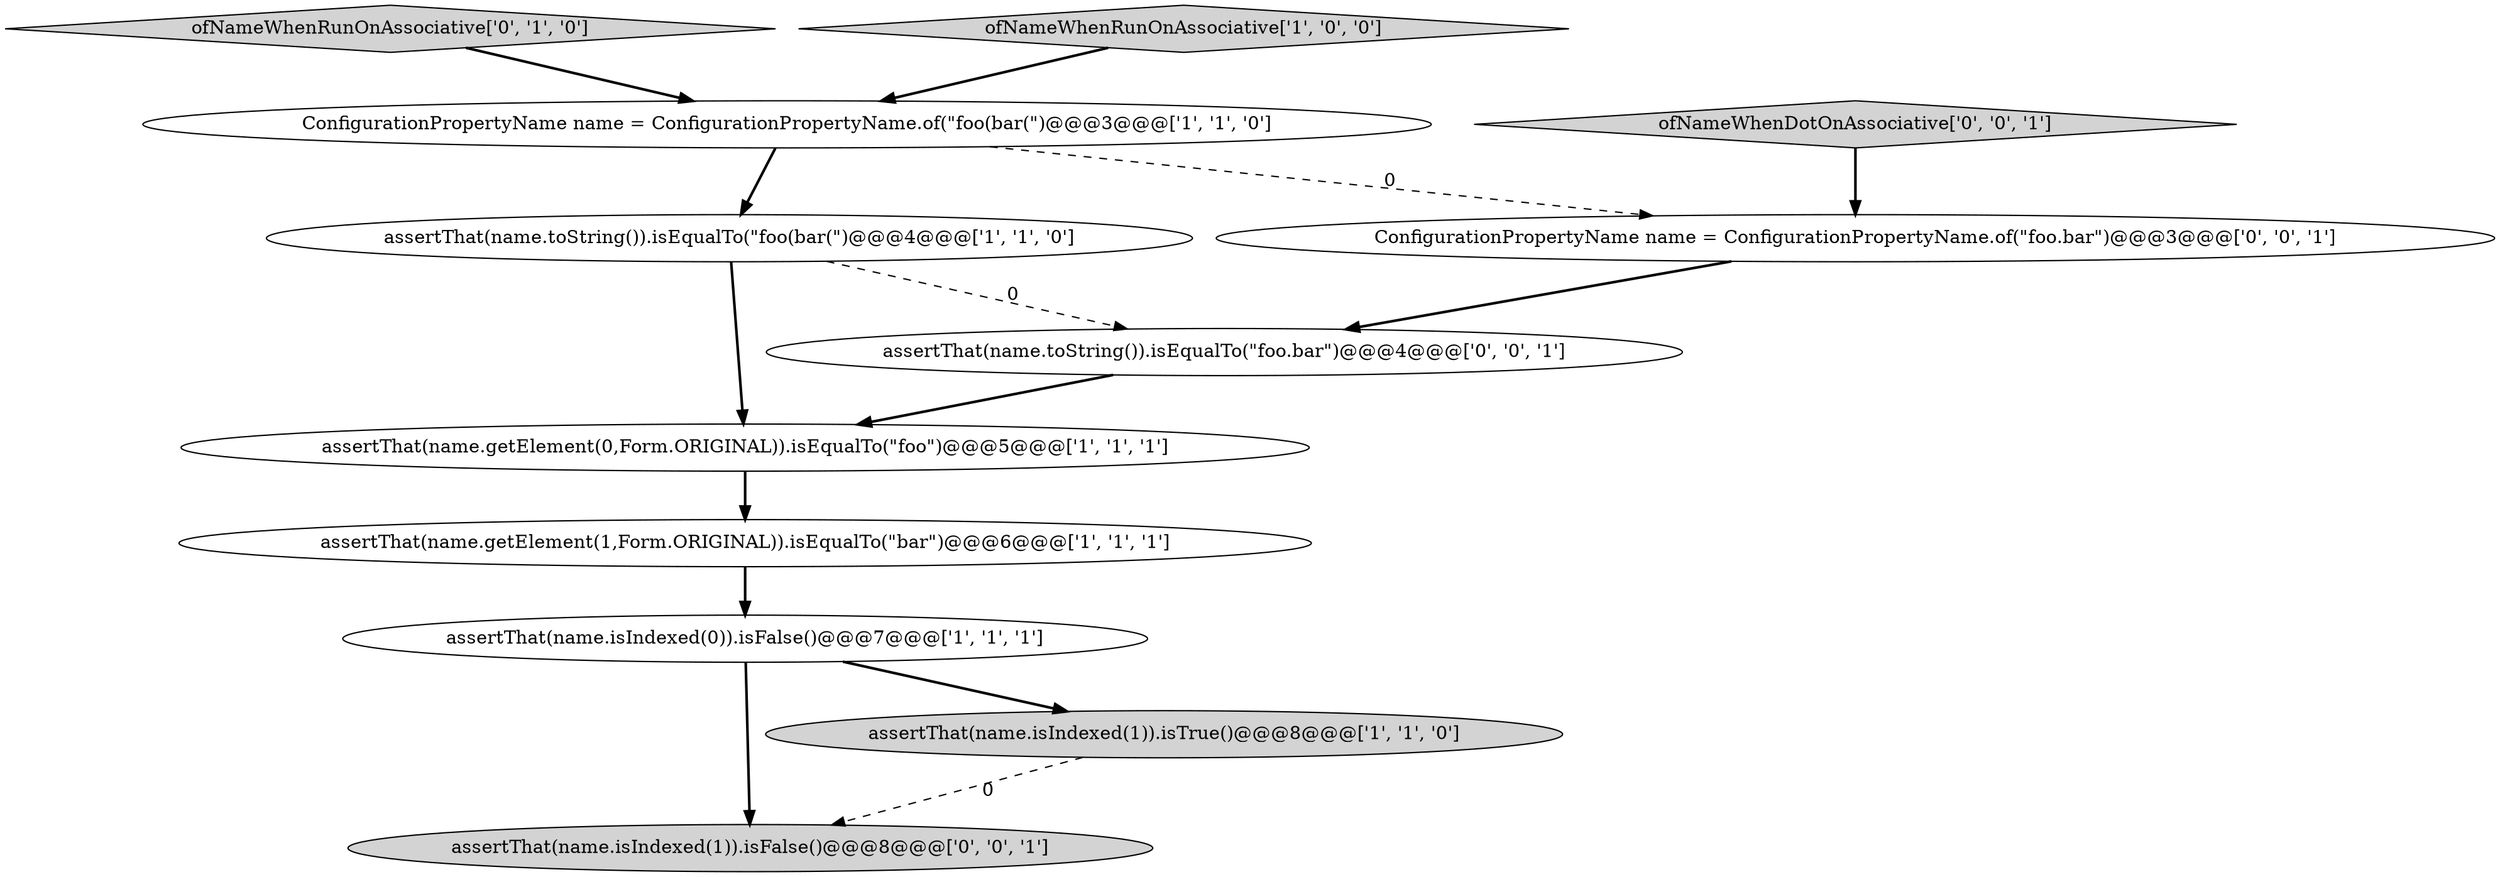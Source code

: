 digraph {
7 [style = filled, label = "ofNameWhenRunOnAssociative['0', '1', '0']", fillcolor = lightgray, shape = diamond image = "AAA0AAABBB2BBB"];
8 [style = filled, label = "assertThat(name.isIndexed(1)).isFalse()@@@8@@@['0', '0', '1']", fillcolor = lightgray, shape = ellipse image = "AAA0AAABBB3BBB"];
4 [style = filled, label = "assertThat(name.getElement(1,Form.ORIGINAL)).isEqualTo(\"bar\")@@@6@@@['1', '1', '1']", fillcolor = white, shape = ellipse image = "AAA0AAABBB1BBB"];
5 [style = filled, label = "assertThat(name.isIndexed(0)).isFalse()@@@7@@@['1', '1', '1']", fillcolor = white, shape = ellipse image = "AAA0AAABBB1BBB"];
6 [style = filled, label = "ofNameWhenRunOnAssociative['1', '0', '0']", fillcolor = lightgray, shape = diamond image = "AAA0AAABBB1BBB"];
2 [style = filled, label = "assertThat(name.toString()).isEqualTo(\"foo(bar(\")@@@4@@@['1', '1', '0']", fillcolor = white, shape = ellipse image = "AAA0AAABBB1BBB"];
9 [style = filled, label = "assertThat(name.toString()).isEqualTo(\"foo.bar\")@@@4@@@['0', '0', '1']", fillcolor = white, shape = ellipse image = "AAA0AAABBB3BBB"];
1 [style = filled, label = "ConfigurationPropertyName name = ConfigurationPropertyName.of(\"foo(bar(\")@@@3@@@['1', '1', '0']", fillcolor = white, shape = ellipse image = "AAA0AAABBB1BBB"];
0 [style = filled, label = "assertThat(name.isIndexed(1)).isTrue()@@@8@@@['1', '1', '0']", fillcolor = lightgray, shape = ellipse image = "AAA0AAABBB1BBB"];
3 [style = filled, label = "assertThat(name.getElement(0,Form.ORIGINAL)).isEqualTo(\"foo\")@@@5@@@['1', '1', '1']", fillcolor = white, shape = ellipse image = "AAA0AAABBB1BBB"];
11 [style = filled, label = "ofNameWhenDotOnAssociative['0', '0', '1']", fillcolor = lightgray, shape = diamond image = "AAA0AAABBB3BBB"];
10 [style = filled, label = "ConfigurationPropertyName name = ConfigurationPropertyName.of(\"foo.bar\")@@@3@@@['0', '0', '1']", fillcolor = white, shape = ellipse image = "AAA0AAABBB3BBB"];
9->3 [style = bold, label=""];
6->1 [style = bold, label=""];
5->8 [style = bold, label=""];
0->8 [style = dashed, label="0"];
1->2 [style = bold, label=""];
10->9 [style = bold, label=""];
7->1 [style = bold, label=""];
1->10 [style = dashed, label="0"];
5->0 [style = bold, label=""];
2->9 [style = dashed, label="0"];
11->10 [style = bold, label=""];
4->5 [style = bold, label=""];
3->4 [style = bold, label=""];
2->3 [style = bold, label=""];
}

